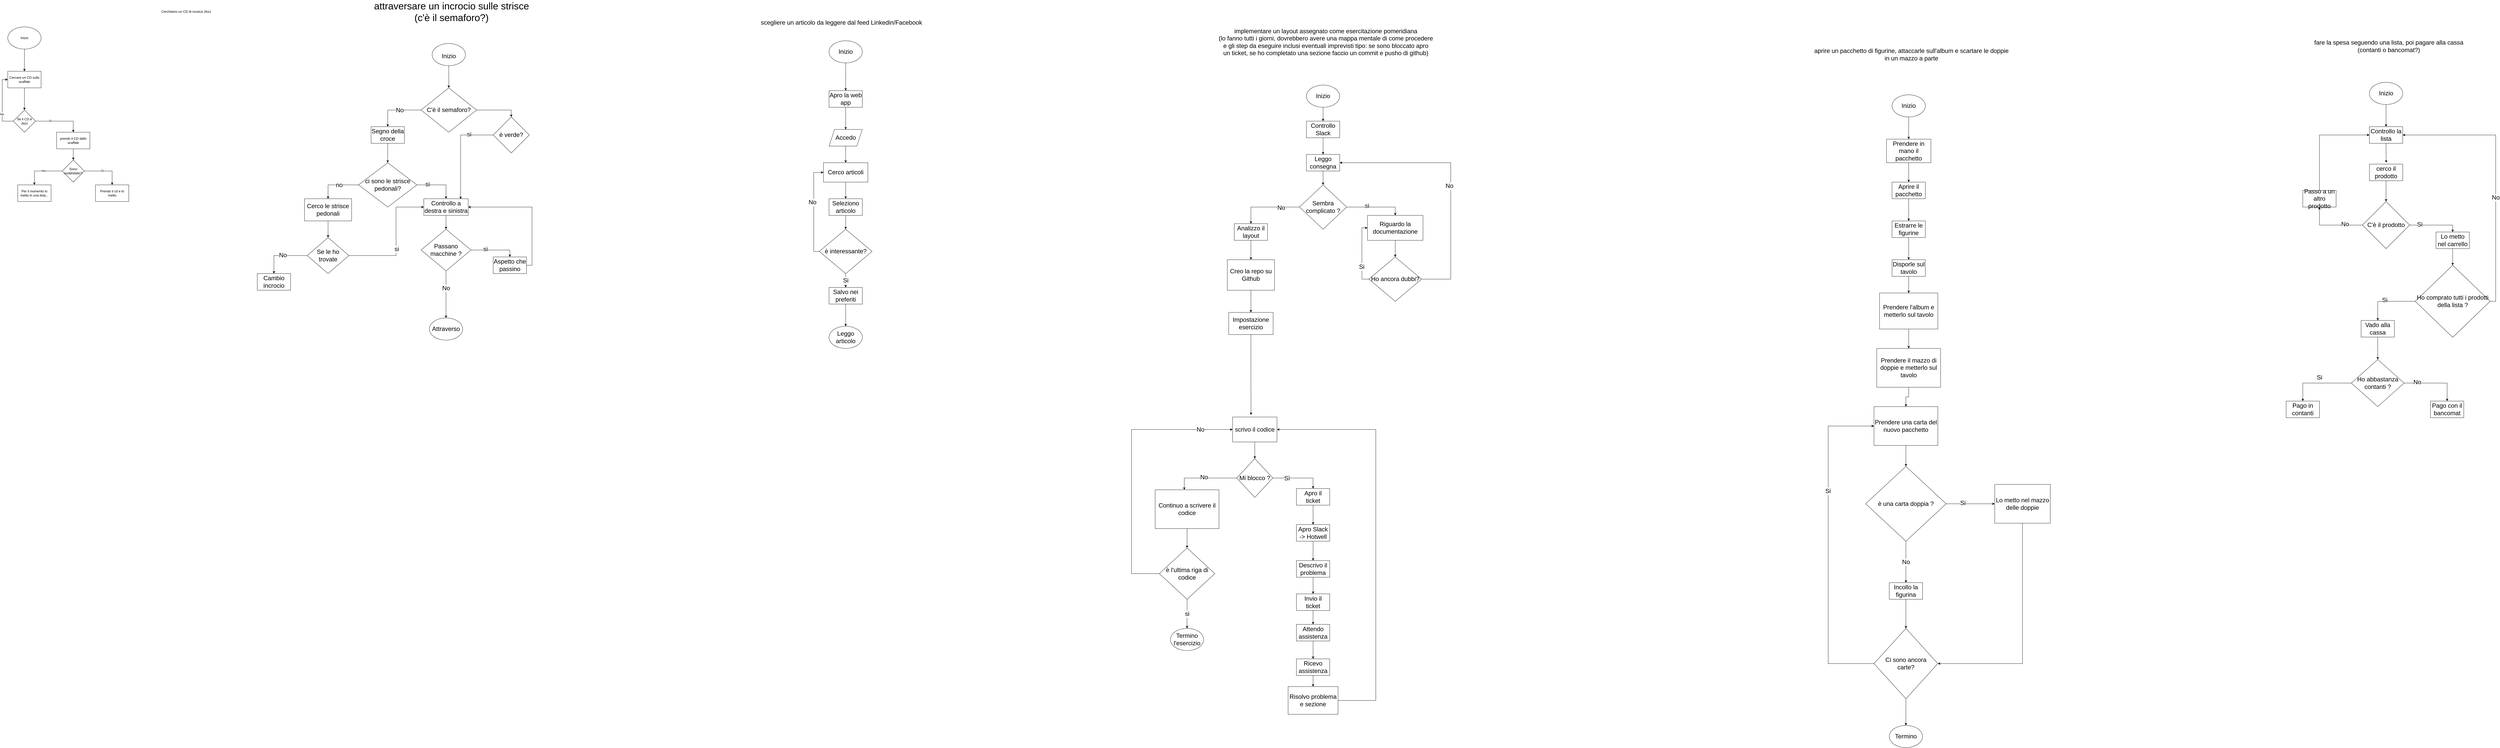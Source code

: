 <mxfile version="16.6.6" type="device"><diagram id="chIbYB2ieHuLcMVN-9q-" name="Page-1"><mxGraphModel dx="3441" dy="1466" grid="1" gridSize="10" guides="1" tooltips="1" connect="1" arrows="1" fold="1" page="1" pageScale="1" pageWidth="827" pageHeight="1169" math="0" shadow="0"><root><mxCell id="0"/><mxCell id="1" parent="0"/><mxCell id="XxOgJrLxWi6vPrYzrWQb-4" style="edgeStyle=orthogonalEdgeStyle;rounded=0;orthogonalLoop=1;jettySize=auto;html=1;exitX=0.5;exitY=1;exitDx=0;exitDy=0;entryX=0.5;entryY=0;entryDx=0;entryDy=0;" edge="1" parent="1" source="XxOgJrLxWi6vPrYzrWQb-1" target="XxOgJrLxWi6vPrYzrWQb-3"><mxGeometry relative="1" as="geometry"/></mxCell><mxCell id="XxOgJrLxWi6vPrYzrWQb-1" value="Inizio" style="ellipse;whiteSpace=wrap;html=1;" vertex="1" parent="1"><mxGeometry x="-229" y="110" width="120" height="80" as="geometry"/></mxCell><mxCell id="XxOgJrLxWi6vPrYzrWQb-2" value="Cerchiamo un CD di musica JAzz" style="text;html=1;strokeColor=none;fillColor=none;align=center;verticalAlign=middle;whiteSpace=wrap;rounded=0;" vertex="1" parent="1"><mxGeometry x="279" y="40" width="270" height="30" as="geometry"/></mxCell><mxCell id="XxOgJrLxWi6vPrYzrWQb-6" style="edgeStyle=orthogonalEdgeStyle;rounded=0;orthogonalLoop=1;jettySize=auto;html=1;exitX=0.5;exitY=1;exitDx=0;exitDy=0;entryX=0.5;entryY=0;entryDx=0;entryDy=0;" edge="1" parent="1" source="XxOgJrLxWi6vPrYzrWQb-3" target="XxOgJrLxWi6vPrYzrWQb-5"><mxGeometry relative="1" as="geometry"/></mxCell><mxCell id="XxOgJrLxWi6vPrYzrWQb-3" value="Cercare un CD sullo scaffale" style="rounded=0;whiteSpace=wrap;html=1;" vertex="1" parent="1"><mxGeometry x="-229" y="270" width="120" height="60" as="geometry"/></mxCell><mxCell id="XxOgJrLxWi6vPrYzrWQb-8" style="edgeStyle=orthogonalEdgeStyle;rounded=0;orthogonalLoop=1;jettySize=auto;html=1;exitX=1;exitY=0.5;exitDx=0;exitDy=0;entryX=0.5;entryY=0;entryDx=0;entryDy=0;" edge="1" parent="1" source="XxOgJrLxWi6vPrYzrWQb-5" target="XxOgJrLxWi6vPrYzrWQb-7"><mxGeometry relative="1" as="geometry"/></mxCell><mxCell id="XxOgJrLxWi6vPrYzrWQb-9" value="Sì" style="edgeLabel;html=1;align=center;verticalAlign=middle;resizable=0;points=[];" vertex="1" connectable="0" parent="XxOgJrLxWi6vPrYzrWQb-8"><mxGeometry x="-0.405" y="1" relative="1" as="geometry"><mxPoint as="offset"/></mxGeometry></mxCell><mxCell id="XxOgJrLxWi6vPrYzrWQb-19" style="edgeStyle=orthogonalEdgeStyle;rounded=0;orthogonalLoop=1;jettySize=auto;html=1;exitX=0;exitY=0.5;exitDx=0;exitDy=0;entryX=0;entryY=0.5;entryDx=0;entryDy=0;" edge="1" parent="1" source="XxOgJrLxWi6vPrYzrWQb-5" target="XxOgJrLxWi6vPrYzrWQb-3"><mxGeometry relative="1" as="geometry"><mxPoint x="-343" y="480" as="targetPoint"/></mxGeometry></mxCell><mxCell id="XxOgJrLxWi6vPrYzrWQb-20" value="No" style="edgeLabel;html=1;align=center;verticalAlign=middle;resizable=0;points=[];" vertex="1" connectable="0" parent="XxOgJrLxWi6vPrYzrWQb-19"><mxGeometry x="-0.383" y="1" relative="1" as="geometry"><mxPoint as="offset"/></mxGeometry></mxCell><mxCell id="XxOgJrLxWi6vPrYzrWQb-5" value="Se il CD è Jazz" style="rhombus;whiteSpace=wrap;html=1;" vertex="1" parent="1"><mxGeometry x="-209" y="410" width="80" height="80" as="geometry"/></mxCell><mxCell id="XxOgJrLxWi6vPrYzrWQb-27" style="edgeStyle=orthogonalEdgeStyle;rounded=0;orthogonalLoop=1;jettySize=auto;html=1;exitX=0.5;exitY=1;exitDx=0;exitDy=0;entryX=0.5;entryY=0;entryDx=0;entryDy=0;" edge="1" parent="1" source="XxOgJrLxWi6vPrYzrWQb-7" target="XxOgJrLxWi6vPrYzrWQb-26"><mxGeometry relative="1" as="geometry"/></mxCell><mxCell id="XxOgJrLxWi6vPrYzrWQb-7" value="prendo il CD dallo scaffale" style="rounded=0;whiteSpace=wrap;html=1;" vertex="1" parent="1"><mxGeometry x="-53" y="490" width="120" height="60" as="geometry"/></mxCell><mxCell id="XxOgJrLxWi6vPrYzrWQb-29" style="edgeStyle=orthogonalEdgeStyle;rounded=0;orthogonalLoop=1;jettySize=auto;html=1;exitX=1;exitY=0.5;exitDx=0;exitDy=0;" edge="1" parent="1" source="XxOgJrLxWi6vPrYzrWQb-26" target="XxOgJrLxWi6vPrYzrWQb-28"><mxGeometry relative="1" as="geometry"/></mxCell><mxCell id="XxOgJrLxWi6vPrYzrWQb-30" value="Sì" style="edgeLabel;html=1;align=center;verticalAlign=middle;resizable=0;points=[];" vertex="1" connectable="0" parent="XxOgJrLxWi6vPrYzrWQb-29"><mxGeometry x="-0.142" y="1" relative="1" as="geometry"><mxPoint as="offset"/></mxGeometry></mxCell><mxCell id="XxOgJrLxWi6vPrYzrWQb-32" style="edgeStyle=orthogonalEdgeStyle;rounded=0;orthogonalLoop=1;jettySize=auto;html=1;exitX=0;exitY=0.5;exitDx=0;exitDy=0;" edge="1" parent="1" source="XxOgJrLxWi6vPrYzrWQb-26" target="XxOgJrLxWi6vPrYzrWQb-31"><mxGeometry relative="1" as="geometry"/></mxCell><mxCell id="XxOgJrLxWi6vPrYzrWQb-33" value="No" style="edgeLabel;html=1;align=center;verticalAlign=middle;resizable=0;points=[];" vertex="1" connectable="0" parent="XxOgJrLxWi6vPrYzrWQb-32"><mxGeometry x="-0.098" y="-1" relative="1" as="geometry"><mxPoint as="offset"/></mxGeometry></mxCell><mxCell id="XxOgJrLxWi6vPrYzrWQb-26" value="Sono soddisfatto?" style="rhombus;whiteSpace=wrap;html=1;" vertex="1" parent="1"><mxGeometry x="-33" y="590" width="80" height="80" as="geometry"/></mxCell><mxCell id="XxOgJrLxWi6vPrYzrWQb-28" value="Prendo il cd e lo metto" style="rounded=0;whiteSpace=wrap;html=1;" vertex="1" parent="1"><mxGeometry x="87" y="680" width="120" height="60" as="geometry"/></mxCell><mxCell id="XxOgJrLxWi6vPrYzrWQb-31" value="Per il momento lo metto in una lista..." style="rounded=0;whiteSpace=wrap;html=1;" vertex="1" parent="1"><mxGeometry x="-193" y="680" width="120" height="60" as="geometry"/></mxCell><mxCell id="XxOgJrLxWi6vPrYzrWQb-34" value="&lt;font style=&quot;font-size: 35px&quot;&gt;attraversare un incrocio sulle strisce&lt;br&gt;(c'è il semaforo?)&lt;br&gt;&lt;/font&gt;" style="text;html=1;strokeColor=none;fillColor=none;align=center;verticalAlign=middle;whiteSpace=wrap;rounded=0;strokeWidth=4;" vertex="1" parent="1"><mxGeometry x="1050" y="40" width="640" height="30" as="geometry"/></mxCell><mxCell id="XxOgJrLxWi6vPrYzrWQb-35" style="edgeStyle=orthogonalEdgeStyle;rounded=0;orthogonalLoop=1;jettySize=auto;html=1;exitX=0.5;exitY=1;exitDx=0;exitDy=0;fontSize=35;" edge="1" parent="1" source="XxOgJrLxWi6vPrYzrWQb-34" target="XxOgJrLxWi6vPrYzrWQb-34"><mxGeometry relative="1" as="geometry"/></mxCell><mxCell id="XxOgJrLxWi6vPrYzrWQb-38" style="edgeStyle=orthogonalEdgeStyle;rounded=0;orthogonalLoop=1;jettySize=auto;html=1;exitX=0.5;exitY=1;exitDx=0;exitDy=0;fontSize=22;" edge="1" parent="1" source="XxOgJrLxWi6vPrYzrWQb-36" target="XxOgJrLxWi6vPrYzrWQb-37"><mxGeometry relative="1" as="geometry"/></mxCell><mxCell id="XxOgJrLxWi6vPrYzrWQb-36" value="&lt;font style=&quot;font-size: 22px&quot;&gt;Inizio&lt;/font&gt;" style="ellipse;whiteSpace=wrap;html=1;fontSize=35;strokeWidth=1;" vertex="1" parent="1"><mxGeometry x="1300" y="170" width="120" height="80" as="geometry"/></mxCell><mxCell id="XxOgJrLxWi6vPrYzrWQb-40" style="edgeStyle=orthogonalEdgeStyle;rounded=0;orthogonalLoop=1;jettySize=auto;html=1;exitX=0;exitY=0.5;exitDx=0;exitDy=0;entryX=0.5;entryY=0;entryDx=0;entryDy=0;fontSize=22;" edge="1" parent="1" source="XxOgJrLxWi6vPrYzrWQb-37" target="XxOgJrLxWi6vPrYzrWQb-39"><mxGeometry relative="1" as="geometry"/></mxCell><mxCell id="XxOgJrLxWi6vPrYzrWQb-52" value="No" style="edgeLabel;html=1;align=center;verticalAlign=middle;resizable=0;points=[];fontSize=22;" vertex="1" connectable="0" parent="XxOgJrLxWi6vPrYzrWQb-40"><mxGeometry x="-0.143" y="1" relative="1" as="geometry"><mxPoint as="offset"/></mxGeometry></mxCell><mxCell id="XxOgJrLxWi6vPrYzrWQb-82" style="edgeStyle=orthogonalEdgeStyle;rounded=0;orthogonalLoop=1;jettySize=auto;html=1;exitX=1;exitY=0.5;exitDx=0;exitDy=0;entryX=0.5;entryY=0;entryDx=0;entryDy=0;fontSize=22;" edge="1" parent="1" source="XxOgJrLxWi6vPrYzrWQb-37" target="XxOgJrLxWi6vPrYzrWQb-81"><mxGeometry relative="1" as="geometry"/></mxCell><mxCell id="XxOgJrLxWi6vPrYzrWQb-37" value="C'è il semaforo?" style="rhombus;whiteSpace=wrap;html=1;fontSize=22;strokeWidth=1;" vertex="1" parent="1"><mxGeometry x="1260" y="330" width="200" height="160" as="geometry"/></mxCell><mxCell id="XxOgJrLxWi6vPrYzrWQb-46" style="edgeStyle=orthogonalEdgeStyle;rounded=0;orthogonalLoop=1;jettySize=auto;html=1;exitX=0.5;exitY=1;exitDx=0;exitDy=0;entryX=0.5;entryY=0;entryDx=0;entryDy=0;fontSize=22;" edge="1" parent="1" source="XxOgJrLxWi6vPrYzrWQb-39" target="XxOgJrLxWi6vPrYzrWQb-44"><mxGeometry relative="1" as="geometry"/></mxCell><mxCell id="XxOgJrLxWi6vPrYzrWQb-39" value="Segno della croce" style="rounded=0;whiteSpace=wrap;html=1;fontSize=22;strokeWidth=1;" vertex="1" parent="1"><mxGeometry x="1080" y="470" width="120" height="60" as="geometry"/></mxCell><mxCell id="XxOgJrLxWi6vPrYzrWQb-61" style="edgeStyle=orthogonalEdgeStyle;rounded=0;orthogonalLoop=1;jettySize=auto;html=1;exitX=0.5;exitY=1;exitDx=0;exitDy=0;entryX=0.5;entryY=0;entryDx=0;entryDy=0;fontSize=22;" edge="1" parent="1" source="XxOgJrLxWi6vPrYzrWQb-41" target="XxOgJrLxWi6vPrYzrWQb-60"><mxGeometry relative="1" as="geometry"/></mxCell><mxCell id="XxOgJrLxWi6vPrYzrWQb-41" value="Controllo a destra e sinistra" style="rounded=0;whiteSpace=wrap;html=1;fontSize=22;strokeWidth=1;" vertex="1" parent="1"><mxGeometry x="1270" y="730" width="160" height="60" as="geometry"/></mxCell><mxCell id="XxOgJrLxWi6vPrYzrWQb-47" style="edgeStyle=orthogonalEdgeStyle;rounded=0;orthogonalLoop=1;jettySize=auto;html=1;exitX=1;exitY=0.5;exitDx=0;exitDy=0;entryX=0.5;entryY=0;entryDx=0;entryDy=0;fontSize=22;" edge="1" parent="1" source="XxOgJrLxWi6vPrYzrWQb-44" target="XxOgJrLxWi6vPrYzrWQb-41"><mxGeometry relative="1" as="geometry"/></mxCell><mxCell id="XxOgJrLxWi6vPrYzrWQb-48" value="si" style="edgeLabel;html=1;align=center;verticalAlign=middle;resizable=0;points=[];fontSize=22;" vertex="1" connectable="0" parent="XxOgJrLxWi6vPrYzrWQb-47"><mxGeometry x="-0.511" y="2" relative="1" as="geometry"><mxPoint as="offset"/></mxGeometry></mxCell><mxCell id="XxOgJrLxWi6vPrYzrWQb-50" style="edgeStyle=orthogonalEdgeStyle;rounded=0;orthogonalLoop=1;jettySize=auto;html=1;exitX=0;exitY=0.5;exitDx=0;exitDy=0;entryX=0.5;entryY=0;entryDx=0;entryDy=0;fontSize=22;" edge="1" parent="1" source="XxOgJrLxWi6vPrYzrWQb-44" target="XxOgJrLxWi6vPrYzrWQb-49"><mxGeometry relative="1" as="geometry"/></mxCell><mxCell id="XxOgJrLxWi6vPrYzrWQb-51" value="no" style="edgeLabel;html=1;align=center;verticalAlign=middle;resizable=0;points=[];fontSize=22;" vertex="1" connectable="0" parent="XxOgJrLxWi6vPrYzrWQb-50"><mxGeometry x="-0.124" y="1" relative="1" as="geometry"><mxPoint as="offset"/></mxGeometry></mxCell><mxCell id="XxOgJrLxWi6vPrYzrWQb-44" value="ci sono le strisce pedonali?" style="rhombus;whiteSpace=wrap;html=1;fontSize=22;strokeWidth=1;" vertex="1" parent="1"><mxGeometry x="1035" y="600" width="210" height="160" as="geometry"/></mxCell><mxCell id="XxOgJrLxWi6vPrYzrWQb-54" style="edgeStyle=orthogonalEdgeStyle;rounded=0;orthogonalLoop=1;jettySize=auto;html=1;exitX=0.5;exitY=1;exitDx=0;exitDy=0;fontSize=22;" edge="1" parent="1" source="XxOgJrLxWi6vPrYzrWQb-49" target="XxOgJrLxWi6vPrYzrWQb-53"><mxGeometry relative="1" as="geometry"/></mxCell><mxCell id="XxOgJrLxWi6vPrYzrWQb-49" value="Cerco le strisce pedonali" style="rounded=0;whiteSpace=wrap;html=1;fontSize=22;strokeWidth=1;" vertex="1" parent="1"><mxGeometry x="840" y="730" width="170" height="80" as="geometry"/></mxCell><mxCell id="XxOgJrLxWi6vPrYzrWQb-74" style="edgeStyle=orthogonalEdgeStyle;rounded=0;orthogonalLoop=1;jettySize=auto;html=1;exitX=1;exitY=0.5;exitDx=0;exitDy=0;entryX=0;entryY=0.5;entryDx=0;entryDy=0;fontSize=22;" edge="1" parent="1" source="XxOgJrLxWi6vPrYzrWQb-53" target="XxOgJrLxWi6vPrYzrWQb-41"><mxGeometry relative="1" as="geometry"><Array as="points"><mxPoint x="1170" y="935"/><mxPoint x="1170" y="760"/></Array></mxGeometry></mxCell><mxCell id="XxOgJrLxWi6vPrYzrWQb-75" value="si" style="edgeLabel;html=1;align=center;verticalAlign=middle;resizable=0;points=[];fontSize=22;" vertex="1" connectable="0" parent="XxOgJrLxWi6vPrYzrWQb-74"><mxGeometry x="-0.13" y="-2" relative="1" as="geometry"><mxPoint as="offset"/></mxGeometry></mxCell><mxCell id="XxOgJrLxWi6vPrYzrWQb-77" style="edgeStyle=orthogonalEdgeStyle;rounded=0;orthogonalLoop=1;jettySize=auto;html=1;exitX=0;exitY=0.5;exitDx=0;exitDy=0;entryX=0.5;entryY=0;entryDx=0;entryDy=0;fontSize=22;" edge="1" parent="1" source="XxOgJrLxWi6vPrYzrWQb-53" target="XxOgJrLxWi6vPrYzrWQb-76"><mxGeometry relative="1" as="geometry"/></mxCell><mxCell id="XxOgJrLxWi6vPrYzrWQb-78" value="No" style="edgeLabel;html=1;align=center;verticalAlign=middle;resizable=0;points=[];fontSize=22;" vertex="1" connectable="0" parent="XxOgJrLxWi6vPrYzrWQb-77"><mxGeometry x="-0.048" y="-1" relative="1" as="geometry"><mxPoint as="offset"/></mxGeometry></mxCell><mxCell id="XxOgJrLxWi6vPrYzrWQb-53" value="Se le ho trovate" style="rhombus;whiteSpace=wrap;html=1;fontSize=22;strokeWidth=1;" vertex="1" parent="1"><mxGeometry x="850" y="870" width="150" height="130" as="geometry"/></mxCell><mxCell id="XxOgJrLxWi6vPrYzrWQb-57" value="Attraverso" style="ellipse;whiteSpace=wrap;html=1;fontSize=22;strokeWidth=1;" vertex="1" parent="1"><mxGeometry x="1290" y="1160" width="120" height="80" as="geometry"/></mxCell><mxCell id="XxOgJrLxWi6vPrYzrWQb-63" style="edgeStyle=orthogonalEdgeStyle;rounded=0;orthogonalLoop=1;jettySize=auto;html=1;exitX=0.5;exitY=1;exitDx=0;exitDy=0;entryX=0.5;entryY=0;entryDx=0;entryDy=0;fontSize=22;" edge="1" parent="1" source="XxOgJrLxWi6vPrYzrWQb-60" target="XxOgJrLxWi6vPrYzrWQb-57"><mxGeometry relative="1" as="geometry"/></mxCell><mxCell id="XxOgJrLxWi6vPrYzrWQb-64" value="No" style="edgeLabel;html=1;align=center;verticalAlign=middle;resizable=0;points=[];fontSize=22;" vertex="1" connectable="0" parent="XxOgJrLxWi6vPrYzrWQb-63"><mxGeometry x="-0.258" relative="1" as="geometry"><mxPoint as="offset"/></mxGeometry></mxCell><mxCell id="XxOgJrLxWi6vPrYzrWQb-70" style="edgeStyle=orthogonalEdgeStyle;rounded=0;orthogonalLoop=1;jettySize=auto;html=1;exitX=1;exitY=0.5;exitDx=0;exitDy=0;entryX=0.5;entryY=0;entryDx=0;entryDy=0;fontSize=22;" edge="1" parent="1" source="XxOgJrLxWi6vPrYzrWQb-60" target="XxOgJrLxWi6vPrYzrWQb-66"><mxGeometry relative="1" as="geometry"/></mxCell><mxCell id="XxOgJrLxWi6vPrYzrWQb-71" value="si" style="edgeLabel;html=1;align=center;verticalAlign=middle;resizable=0;points=[];fontSize=22;" vertex="1" connectable="0" parent="XxOgJrLxWi6vPrYzrWQb-70"><mxGeometry x="-0.371" y="3" relative="1" as="geometry"><mxPoint as="offset"/></mxGeometry></mxCell><mxCell id="XxOgJrLxWi6vPrYzrWQb-60" value="Passano macchine ?" style="rhombus;whiteSpace=wrap;html=1;fontSize=22;strokeWidth=1;" vertex="1" parent="1"><mxGeometry x="1260" y="840" width="180" height="150" as="geometry"/></mxCell><mxCell id="XxOgJrLxWi6vPrYzrWQb-72" style="edgeStyle=orthogonalEdgeStyle;rounded=0;orthogonalLoop=1;jettySize=auto;html=1;exitX=1;exitY=0.5;exitDx=0;exitDy=0;entryX=1;entryY=0.5;entryDx=0;entryDy=0;fontSize=22;" edge="1" parent="1" source="XxOgJrLxWi6vPrYzrWQb-66" target="XxOgJrLxWi6vPrYzrWQb-41"><mxGeometry relative="1" as="geometry"/></mxCell><mxCell id="XxOgJrLxWi6vPrYzrWQb-66" value="Aspetto che passino" style="rounded=0;whiteSpace=wrap;html=1;fontSize=22;strokeWidth=1;" vertex="1" parent="1"><mxGeometry x="1520" y="940" width="120" height="60" as="geometry"/></mxCell><mxCell id="XxOgJrLxWi6vPrYzrWQb-76" value="Cambio incrocio" style="rounded=0;whiteSpace=wrap;html=1;fontSize=22;strokeWidth=1;" vertex="1" parent="1"><mxGeometry x="670" y="1000" width="120" height="60" as="geometry"/></mxCell><mxCell id="XxOgJrLxWi6vPrYzrWQb-83" style="edgeStyle=orthogonalEdgeStyle;rounded=0;orthogonalLoop=1;jettySize=auto;html=1;exitX=0;exitY=0.5;exitDx=0;exitDy=0;entryX=0.829;entryY=0.017;entryDx=0;entryDy=0;entryPerimeter=0;fontSize=22;" edge="1" parent="1" source="XxOgJrLxWi6vPrYzrWQb-81" target="XxOgJrLxWi6vPrYzrWQb-41"><mxGeometry relative="1" as="geometry"/></mxCell><mxCell id="XxOgJrLxWi6vPrYzrWQb-84" value="si" style="edgeLabel;html=1;align=center;verticalAlign=middle;resizable=0;points=[];fontSize=22;" vertex="1" connectable="0" parent="XxOgJrLxWi6vPrYzrWQb-83"><mxGeometry x="-0.499" y="-2" relative="1" as="geometry"><mxPoint as="offset"/></mxGeometry></mxCell><mxCell id="XxOgJrLxWi6vPrYzrWQb-81" value="è verde?" style="rhombus;whiteSpace=wrap;html=1;fontSize=22;strokeWidth=1;" vertex="1" parent="1"><mxGeometry x="1520" y="435" width="130" height="130" as="geometry"/></mxCell><mxCell id="XxOgJrLxWi6vPrYzrWQb-85" value="scegliere un articolo da leggere dal feed Linkedin/Facebook" style="text;html=1;strokeColor=none;fillColor=none;align=center;verticalAlign=middle;whiteSpace=wrap;rounded=0;fontSize=22;" vertex="1" parent="1"><mxGeometry x="2440" y="80" width="670" height="30" as="geometry"/></mxCell><mxCell id="XxOgJrLxWi6vPrYzrWQb-88" style="edgeStyle=orthogonalEdgeStyle;rounded=0;orthogonalLoop=1;jettySize=auto;html=1;exitX=0.5;exitY=1;exitDx=0;exitDy=0;entryX=0.5;entryY=0;entryDx=0;entryDy=0;fontSize=22;" edge="1" parent="1" source="XxOgJrLxWi6vPrYzrWQb-86" target="XxOgJrLxWi6vPrYzrWQb-87"><mxGeometry relative="1" as="geometry"/></mxCell><mxCell id="XxOgJrLxWi6vPrYzrWQb-86" value="Inizio" style="ellipse;whiteSpace=wrap;html=1;fontSize=22;strokeWidth=1;" vertex="1" parent="1"><mxGeometry x="2730" y="160" width="120" height="80" as="geometry"/></mxCell><mxCell id="XxOgJrLxWi6vPrYzrWQb-90" style="edgeStyle=orthogonalEdgeStyle;rounded=0;orthogonalLoop=1;jettySize=auto;html=1;exitX=0.5;exitY=1;exitDx=0;exitDy=0;entryX=0.5;entryY=0;entryDx=0;entryDy=0;fontSize=22;" edge="1" parent="1" source="XxOgJrLxWi6vPrYzrWQb-87" target="XxOgJrLxWi6vPrYzrWQb-89"><mxGeometry relative="1" as="geometry"/></mxCell><mxCell id="XxOgJrLxWi6vPrYzrWQb-87" value="Apro la web app" style="rounded=0;whiteSpace=wrap;html=1;fontSize=22;strokeWidth=1;" vertex="1" parent="1"><mxGeometry x="2730" y="340" width="120" height="60" as="geometry"/></mxCell><mxCell id="XxOgJrLxWi6vPrYzrWQb-92" style="edgeStyle=orthogonalEdgeStyle;rounded=0;orthogonalLoop=1;jettySize=auto;html=1;exitX=0.5;exitY=1;exitDx=0;exitDy=0;fontSize=22;" edge="1" parent="1" source="XxOgJrLxWi6vPrYzrWQb-89" target="XxOgJrLxWi6vPrYzrWQb-91"><mxGeometry relative="1" as="geometry"/></mxCell><mxCell id="XxOgJrLxWi6vPrYzrWQb-89" value="Accedo" style="shape=parallelogram;perimeter=parallelogramPerimeter;whiteSpace=wrap;html=1;fixedSize=1;fontSize=22;strokeWidth=1;" vertex="1" parent="1"><mxGeometry x="2730" y="480" width="120" height="60" as="geometry"/></mxCell><mxCell id="XxOgJrLxWi6vPrYzrWQb-96" style="edgeStyle=orthogonalEdgeStyle;rounded=0;orthogonalLoop=1;jettySize=auto;html=1;exitX=0.5;exitY=1;exitDx=0;exitDy=0;entryX=0.5;entryY=0;entryDx=0;entryDy=0;fontSize=22;" edge="1" parent="1" source="XxOgJrLxWi6vPrYzrWQb-91" target="XxOgJrLxWi6vPrYzrWQb-95"><mxGeometry relative="1" as="geometry"/></mxCell><mxCell id="XxOgJrLxWi6vPrYzrWQb-91" value="Cerco articoli" style="rounded=0;whiteSpace=wrap;html=1;fontSize=22;strokeWidth=1;" vertex="1" parent="1"><mxGeometry x="2710" y="600" width="160" height="70" as="geometry"/></mxCell><mxCell id="XxOgJrLxWi6vPrYzrWQb-100" style="edgeStyle=orthogonalEdgeStyle;rounded=0;orthogonalLoop=1;jettySize=auto;html=1;exitX=0.5;exitY=1;exitDx=0;exitDy=0;entryX=0.5;entryY=0;entryDx=0;entryDy=0;fontSize=22;" edge="1" parent="1" source="XxOgJrLxWi6vPrYzrWQb-93" target="XxOgJrLxWi6vPrYzrWQb-99"><mxGeometry relative="1" as="geometry"/></mxCell><mxCell id="XxOgJrLxWi6vPrYzrWQb-103" value="Si" style="edgeStyle=orthogonalEdgeStyle;rounded=0;orthogonalLoop=1;jettySize=auto;html=1;fontSize=22;" edge="1" parent="1" source="XxOgJrLxWi6vPrYzrWQb-93" target="XxOgJrLxWi6vPrYzrWQb-99"><mxGeometry relative="1" as="geometry"/></mxCell><mxCell id="XxOgJrLxWi6vPrYzrWQb-104" style="edgeStyle=orthogonalEdgeStyle;rounded=0;orthogonalLoop=1;jettySize=auto;html=1;exitX=0;exitY=0.5;exitDx=0;exitDy=0;entryX=0;entryY=0.5;entryDx=0;entryDy=0;fontSize=22;" edge="1" parent="1" source="XxOgJrLxWi6vPrYzrWQb-93" target="XxOgJrLxWi6vPrYzrWQb-91"><mxGeometry relative="1" as="geometry"/></mxCell><mxCell id="XxOgJrLxWi6vPrYzrWQb-105" value="No" style="edgeLabel;html=1;align=center;verticalAlign=middle;resizable=0;points=[];fontSize=22;" vertex="1" connectable="0" parent="XxOgJrLxWi6vPrYzrWQb-104"><mxGeometry x="0.159" y="5" relative="1" as="geometry"><mxPoint as="offset"/></mxGeometry></mxCell><mxCell id="XxOgJrLxWi6vPrYzrWQb-93" value="è interessante?" style="rhombus;whiteSpace=wrap;html=1;fontSize=22;strokeWidth=1;" vertex="1" parent="1"><mxGeometry x="2695" y="840" width="190" height="160" as="geometry"/></mxCell><mxCell id="XxOgJrLxWi6vPrYzrWQb-97" style="edgeStyle=orthogonalEdgeStyle;rounded=0;orthogonalLoop=1;jettySize=auto;html=1;exitX=0.5;exitY=1;exitDx=0;exitDy=0;entryX=0.5;entryY=0;entryDx=0;entryDy=0;fontSize=22;" edge="1" parent="1" source="XxOgJrLxWi6vPrYzrWQb-95" target="XxOgJrLxWi6vPrYzrWQb-93"><mxGeometry relative="1" as="geometry"/></mxCell><mxCell id="XxOgJrLxWi6vPrYzrWQb-95" value="Seleziono articolo" style="rounded=0;whiteSpace=wrap;html=1;fontSize=22;strokeWidth=1;" vertex="1" parent="1"><mxGeometry x="2730" y="730" width="120" height="60" as="geometry"/></mxCell><mxCell id="XxOgJrLxWi6vPrYzrWQb-102" style="edgeStyle=orthogonalEdgeStyle;rounded=0;orthogonalLoop=1;jettySize=auto;html=1;exitX=0.5;exitY=1;exitDx=0;exitDy=0;entryX=0.5;entryY=0;entryDx=0;entryDy=0;fontSize=22;" edge="1" parent="1" source="XxOgJrLxWi6vPrYzrWQb-99" target="XxOgJrLxWi6vPrYzrWQb-101"><mxGeometry relative="1" as="geometry"/></mxCell><mxCell id="XxOgJrLxWi6vPrYzrWQb-99" value="Salvo nei preferiti" style="rounded=0;whiteSpace=wrap;html=1;fontSize=22;strokeWidth=1;" vertex="1" parent="1"><mxGeometry x="2730" y="1050" width="120" height="60" as="geometry"/></mxCell><mxCell id="XxOgJrLxWi6vPrYzrWQb-101" value="Leggo articolo" style="ellipse;whiteSpace=wrap;html=1;fontSize=22;strokeWidth=1;" vertex="1" parent="1"><mxGeometry x="2730" y="1190" width="120" height="80" as="geometry"/></mxCell><mxCell id="XxOgJrLxWi6vPrYzrWQb-106" value="implementare un layout assegnato come esercitazione pomeridiana &lt;br/&gt;  (lo fanno tutti i giorni, dovrebbero avere una mappa mentale di come procedere &lt;br/&gt;&#9;e gli step da eseguire inclusi eventuali imprevisti tipo: se sono bloccato apro &lt;br/&gt;&#9;un ticket, se ho completato una sezione faccio un commit e pusho di github)" style="text;html=1;strokeColor=none;fillColor=none;align=center;verticalAlign=middle;whiteSpace=wrap;rounded=0;fontSize=22;" vertex="1" parent="1"><mxGeometry x="3960" y="60" width="1120" height="210" as="geometry"/></mxCell><mxCell id="XxOgJrLxWi6vPrYzrWQb-109" style="edgeStyle=orthogonalEdgeStyle;rounded=0;orthogonalLoop=1;jettySize=auto;html=1;exitX=0.5;exitY=1;exitDx=0;exitDy=0;entryX=0.5;entryY=0;entryDx=0;entryDy=0;fontSize=22;" edge="1" parent="1" source="XxOgJrLxWi6vPrYzrWQb-107" target="XxOgJrLxWi6vPrYzrWQb-108"><mxGeometry relative="1" as="geometry"/></mxCell><mxCell id="XxOgJrLxWi6vPrYzrWQb-107" value="Inizio" style="ellipse;whiteSpace=wrap;html=1;fontSize=22;strokeWidth=1;" vertex="1" parent="1"><mxGeometry x="4450" y="320" width="120" height="80" as="geometry"/></mxCell><mxCell id="XxOgJrLxWi6vPrYzrWQb-111" style="edgeStyle=orthogonalEdgeStyle;rounded=0;orthogonalLoop=1;jettySize=auto;html=1;exitX=0.5;exitY=1;exitDx=0;exitDy=0;entryX=0.5;entryY=0;entryDx=0;entryDy=0;fontSize=22;" edge="1" parent="1" source="XxOgJrLxWi6vPrYzrWQb-108" target="XxOgJrLxWi6vPrYzrWQb-110"><mxGeometry relative="1" as="geometry"/></mxCell><mxCell id="XxOgJrLxWi6vPrYzrWQb-108" value="Controllo Slack" style="rounded=0;whiteSpace=wrap;html=1;fontSize=22;strokeWidth=1;" vertex="1" parent="1"><mxGeometry x="4450" y="450" width="120" height="60" as="geometry"/></mxCell><mxCell id="XxOgJrLxWi6vPrYzrWQb-113" style="edgeStyle=orthogonalEdgeStyle;rounded=0;orthogonalLoop=1;jettySize=auto;html=1;exitX=0.5;exitY=1;exitDx=0;exitDy=0;entryX=0.5;entryY=0;entryDx=0;entryDy=0;fontSize=22;" edge="1" parent="1" source="XxOgJrLxWi6vPrYzrWQb-110" target="XxOgJrLxWi6vPrYzrWQb-112"><mxGeometry relative="1" as="geometry"/></mxCell><mxCell id="XxOgJrLxWi6vPrYzrWQb-110" value="Leggo consegna" style="rounded=0;whiteSpace=wrap;html=1;fontSize=22;strokeWidth=1;" vertex="1" parent="1"><mxGeometry x="4450" y="570" width="120" height="60" as="geometry"/></mxCell><mxCell id="XxOgJrLxWi6vPrYzrWQb-115" style="edgeStyle=orthogonalEdgeStyle;rounded=0;orthogonalLoop=1;jettySize=auto;html=1;exitX=1;exitY=0.5;exitDx=0;exitDy=0;entryX=0.5;entryY=0;entryDx=0;entryDy=0;fontSize=22;" edge="1" parent="1" source="XxOgJrLxWi6vPrYzrWQb-112" target="XxOgJrLxWi6vPrYzrWQb-114"><mxGeometry relative="1" as="geometry"/></mxCell><mxCell id="XxOgJrLxWi6vPrYzrWQb-116" value="si" style="edgeLabel;html=1;align=center;verticalAlign=middle;resizable=0;points=[];fontSize=22;" vertex="1" connectable="0" parent="XxOgJrLxWi6vPrYzrWQb-115"><mxGeometry x="-0.292" y="4" relative="1" as="geometry"><mxPoint as="offset"/></mxGeometry></mxCell><mxCell id="XxOgJrLxWi6vPrYzrWQb-118" style="edgeStyle=orthogonalEdgeStyle;rounded=0;orthogonalLoop=1;jettySize=auto;html=1;exitX=0;exitY=0.5;exitDx=0;exitDy=0;entryX=0.5;entryY=0;entryDx=0;entryDy=0;fontSize=22;" edge="1" parent="1" source="XxOgJrLxWi6vPrYzrWQb-112" target="XxOgJrLxWi6vPrYzrWQb-117"><mxGeometry relative="1" as="geometry"/></mxCell><mxCell id="XxOgJrLxWi6vPrYzrWQb-119" value="No" style="edgeLabel;html=1;align=center;verticalAlign=middle;resizable=0;points=[];fontSize=22;" vertex="1" connectable="0" parent="XxOgJrLxWi6vPrYzrWQb-118"><mxGeometry x="-0.438" y="3" relative="1" as="geometry"><mxPoint as="offset"/></mxGeometry></mxCell><mxCell id="XxOgJrLxWi6vPrYzrWQb-112" value="Sembra complicato ?" style="rhombus;whiteSpace=wrap;html=1;fontSize=22;strokeWidth=1;" vertex="1" parent="1"><mxGeometry x="4425" y="680" width="170" height="160" as="geometry"/></mxCell><mxCell id="XxOgJrLxWi6vPrYzrWQb-121" style="edgeStyle=orthogonalEdgeStyle;rounded=0;orthogonalLoop=1;jettySize=auto;html=1;exitX=0.5;exitY=1;exitDx=0;exitDy=0;entryX=0.5;entryY=0;entryDx=0;entryDy=0;fontSize=22;" edge="1" parent="1" source="XxOgJrLxWi6vPrYzrWQb-114" target="XxOgJrLxWi6vPrYzrWQb-120"><mxGeometry relative="1" as="geometry"/></mxCell><mxCell id="XxOgJrLxWi6vPrYzrWQb-114" value="Riguardo la documentazione" style="rounded=0;whiteSpace=wrap;html=1;fontSize=22;strokeWidth=1;" vertex="1" parent="1"><mxGeometry x="4670" y="790" width="200" height="90" as="geometry"/></mxCell><mxCell id="XxOgJrLxWi6vPrYzrWQb-127" style="edgeStyle=orthogonalEdgeStyle;rounded=0;orthogonalLoop=1;jettySize=auto;html=1;exitX=0.5;exitY=1;exitDx=0;exitDy=0;fontSize=22;" edge="1" parent="1" source="XxOgJrLxWi6vPrYzrWQb-117" target="XxOgJrLxWi6vPrYzrWQb-126"><mxGeometry relative="1" as="geometry"/></mxCell><mxCell id="XxOgJrLxWi6vPrYzrWQb-117" value="Analizzo il layout" style="rounded=0;whiteSpace=wrap;html=1;fontSize=22;strokeWidth=1;" vertex="1" parent="1"><mxGeometry x="4190" y="820" width="120" height="60" as="geometry"/></mxCell><mxCell id="XxOgJrLxWi6vPrYzrWQb-122" style="edgeStyle=orthogonalEdgeStyle;rounded=0;orthogonalLoop=1;jettySize=auto;html=1;exitX=0;exitY=0.5;exitDx=0;exitDy=0;entryX=0;entryY=0.5;entryDx=0;entryDy=0;fontSize=22;" edge="1" parent="1" source="XxOgJrLxWi6vPrYzrWQb-120" target="XxOgJrLxWi6vPrYzrWQb-114"><mxGeometry relative="1" as="geometry"/></mxCell><mxCell id="XxOgJrLxWi6vPrYzrWQb-123" value="Si" style="edgeLabel;html=1;align=center;verticalAlign=middle;resizable=0;points=[];fontSize=22;" vertex="1" connectable="0" parent="XxOgJrLxWi6vPrYzrWQb-122"><mxGeometry x="-0.394" y="1" relative="1" as="geometry"><mxPoint as="offset"/></mxGeometry></mxCell><mxCell id="XxOgJrLxWi6vPrYzrWQb-124" style="edgeStyle=orthogonalEdgeStyle;rounded=0;orthogonalLoop=1;jettySize=auto;html=1;exitX=1;exitY=0.5;exitDx=0;exitDy=0;entryX=1;entryY=0.5;entryDx=0;entryDy=0;fontSize=22;" edge="1" parent="1" source="XxOgJrLxWi6vPrYzrWQb-120" target="XxOgJrLxWi6vPrYzrWQb-110"><mxGeometry relative="1" as="geometry"><Array as="points"><mxPoint x="4970" y="1020"/><mxPoint x="4970" y="600"/></Array></mxGeometry></mxCell><mxCell id="XxOgJrLxWi6vPrYzrWQb-125" value="No" style="edgeLabel;html=1;align=center;verticalAlign=middle;resizable=0;points=[];fontSize=22;" vertex="1" connectable="0" parent="XxOgJrLxWi6vPrYzrWQb-124"><mxGeometry x="-0.045" y="5" relative="1" as="geometry"><mxPoint as="offset"/></mxGeometry></mxCell><mxCell id="XxOgJrLxWi6vPrYzrWQb-120" value="Ho ancora dubbi?" style="rhombus;whiteSpace=wrap;html=1;fontSize=22;strokeWidth=1;" vertex="1" parent="1"><mxGeometry x="4675" y="940" width="190" height="160" as="geometry"/></mxCell><mxCell id="XxOgJrLxWi6vPrYzrWQb-129" style="edgeStyle=orthogonalEdgeStyle;rounded=0;orthogonalLoop=1;jettySize=auto;html=1;exitX=0.5;exitY=1;exitDx=0;exitDy=0;entryX=0.5;entryY=0;entryDx=0;entryDy=0;fontSize=22;" edge="1" parent="1" source="XxOgJrLxWi6vPrYzrWQb-126" target="XxOgJrLxWi6vPrYzrWQb-128"><mxGeometry relative="1" as="geometry"/></mxCell><mxCell id="XxOgJrLxWi6vPrYzrWQb-126" value="Creo la repo su Github" style="rounded=0;whiteSpace=wrap;html=1;fontSize=22;strokeWidth=1;" vertex="1" parent="1"><mxGeometry x="4165" y="950" width="170" height="110" as="geometry"/></mxCell><mxCell id="XxOgJrLxWi6vPrYzrWQb-167" style="edgeStyle=orthogonalEdgeStyle;rounded=0;orthogonalLoop=1;jettySize=auto;html=1;exitX=0.5;exitY=1;exitDx=0;exitDy=0;fontSize=22;" edge="1" parent="1" source="XxOgJrLxWi6vPrYzrWQb-128"><mxGeometry relative="1" as="geometry"><mxPoint x="4250.429" y="1510" as="targetPoint"/></mxGeometry></mxCell><mxCell id="XxOgJrLxWi6vPrYzrWQb-128" value="Impostazione esercizio" style="rounded=0;whiteSpace=wrap;html=1;fontSize=22;strokeWidth=1;" vertex="1" parent="1"><mxGeometry x="4170" y="1140" width="160" height="80" as="geometry"/></mxCell><mxCell id="XxOgJrLxWi6vPrYzrWQb-140" style="edgeStyle=orthogonalEdgeStyle;rounded=0;orthogonalLoop=1;jettySize=auto;html=1;exitX=1;exitY=0.5;exitDx=0;exitDy=0;entryX=0.5;entryY=0;entryDx=0;entryDy=0;fontSize=22;" edge="1" parent="1" source="XxOgJrLxWi6vPrYzrWQb-131" target="XxOgJrLxWi6vPrYzrWQb-139"><mxGeometry relative="1" as="geometry"/></mxCell><mxCell id="XxOgJrLxWi6vPrYzrWQb-142" value="Sì" style="edgeLabel;html=1;align=center;verticalAlign=middle;resizable=0;points=[];fontSize=22;" vertex="1" connectable="0" parent="XxOgJrLxWi6vPrYzrWQb-140"><mxGeometry x="-0.447" y="-1" relative="1" as="geometry"><mxPoint as="offset"/></mxGeometry></mxCell><mxCell id="XxOgJrLxWi6vPrYzrWQb-169" style="edgeStyle=orthogonalEdgeStyle;rounded=0;orthogonalLoop=1;jettySize=auto;html=1;exitX=0;exitY=0.5;exitDx=0;exitDy=0;fontSize=22;" edge="1" parent="1" source="XxOgJrLxWi6vPrYzrWQb-131" target="XxOgJrLxWi6vPrYzrWQb-168"><mxGeometry relative="1" as="geometry"><Array as="points"><mxPoint x="4010" y="1738"/></Array></mxGeometry></mxCell><mxCell id="XxOgJrLxWi6vPrYzrWQb-170" value="No" style="edgeLabel;html=1;align=center;verticalAlign=middle;resizable=0;points=[];fontSize=22;" vertex="1" connectable="0" parent="XxOgJrLxWi6vPrYzrWQb-169"><mxGeometry x="0.021" y="-3" relative="1" as="geometry"><mxPoint as="offset"/></mxGeometry></mxCell><mxCell id="XxOgJrLxWi6vPrYzrWQb-131" value="Mi blocco ?" style="rhombus;whiteSpace=wrap;html=1;fontSize=22;strokeWidth=1;" vertex="1" parent="1"><mxGeometry x="4199" y="1667.5" width="130" height="140" as="geometry"/></mxCell><mxCell id="XxOgJrLxWi6vPrYzrWQb-144" style="edgeStyle=orthogonalEdgeStyle;rounded=0;orthogonalLoop=1;jettySize=auto;html=1;exitX=0.5;exitY=1;exitDx=0;exitDy=0;entryX=0.5;entryY=0;entryDx=0;entryDy=0;fontSize=22;" edge="1" parent="1" source="XxOgJrLxWi6vPrYzrWQb-139" target="XxOgJrLxWi6vPrYzrWQb-143"><mxGeometry relative="1" as="geometry"/></mxCell><mxCell id="XxOgJrLxWi6vPrYzrWQb-139" value="Apro il ticket" style="rounded=0;whiteSpace=wrap;html=1;fontSize=22;strokeWidth=1;" vertex="1" parent="1"><mxGeometry x="4414" y="1775.5" width="120" height="60" as="geometry"/></mxCell><mxCell id="XxOgJrLxWi6vPrYzrWQb-146" style="edgeStyle=orthogonalEdgeStyle;rounded=0;orthogonalLoop=1;jettySize=auto;html=1;exitX=0.5;exitY=1;exitDx=0;exitDy=0;entryX=0.5;entryY=0;entryDx=0;entryDy=0;fontSize=22;" edge="1" parent="1" source="XxOgJrLxWi6vPrYzrWQb-143" target="XxOgJrLxWi6vPrYzrWQb-145"><mxGeometry relative="1" as="geometry"/></mxCell><mxCell id="XxOgJrLxWi6vPrYzrWQb-143" value="Apro Slack -&amp;gt; Hotwell" style="rounded=0;whiteSpace=wrap;html=1;fontSize=22;strokeWidth=1;" vertex="1" parent="1"><mxGeometry x="4414" y="1905.5" width="120" height="60" as="geometry"/></mxCell><mxCell id="XxOgJrLxWi6vPrYzrWQb-148" style="edgeStyle=orthogonalEdgeStyle;rounded=0;orthogonalLoop=1;jettySize=auto;html=1;exitX=0.5;exitY=1;exitDx=0;exitDy=0;entryX=0.5;entryY=0;entryDx=0;entryDy=0;fontSize=22;" edge="1" parent="1" source="XxOgJrLxWi6vPrYzrWQb-145" target="XxOgJrLxWi6vPrYzrWQb-147"><mxGeometry relative="1" as="geometry"/></mxCell><mxCell id="XxOgJrLxWi6vPrYzrWQb-145" value="Descrivo il problema" style="rounded=0;whiteSpace=wrap;html=1;fontSize=22;strokeWidth=1;" vertex="1" parent="1"><mxGeometry x="4414" y="2035.5" width="120" height="60" as="geometry"/></mxCell><mxCell id="XxOgJrLxWi6vPrYzrWQb-150" style="edgeStyle=orthogonalEdgeStyle;rounded=0;orthogonalLoop=1;jettySize=auto;html=1;exitX=0.5;exitY=1;exitDx=0;exitDy=0;entryX=0.5;entryY=0;entryDx=0;entryDy=0;fontSize=22;" edge="1" parent="1" source="XxOgJrLxWi6vPrYzrWQb-147" target="XxOgJrLxWi6vPrYzrWQb-149"><mxGeometry relative="1" as="geometry"/></mxCell><mxCell id="XxOgJrLxWi6vPrYzrWQb-147" value="Invio il ticket" style="rounded=0;whiteSpace=wrap;html=1;fontSize=22;strokeWidth=1;" vertex="1" parent="1"><mxGeometry x="4414" y="2155.5" width="120" height="60" as="geometry"/></mxCell><mxCell id="XxOgJrLxWi6vPrYzrWQb-177" style="edgeStyle=orthogonalEdgeStyle;rounded=0;orthogonalLoop=1;jettySize=auto;html=1;exitX=0.5;exitY=1;exitDx=0;exitDy=0;entryX=0.5;entryY=0;entryDx=0;entryDy=0;fontSize=22;" edge="1" parent="1" source="XxOgJrLxWi6vPrYzrWQb-149" target="XxOgJrLxWi6vPrYzrWQb-176"><mxGeometry relative="1" as="geometry"/></mxCell><mxCell id="XxOgJrLxWi6vPrYzrWQb-149" value="Attendo assistenza" style="rounded=0;whiteSpace=wrap;html=1;fontSize=22;strokeWidth=1;" vertex="1" parent="1"><mxGeometry x="4414" y="2265.5" width="120" height="60" as="geometry"/></mxCell><mxCell id="XxOgJrLxWi6vPrYzrWQb-157" style="edgeStyle=orthogonalEdgeStyle;rounded=0;orthogonalLoop=1;jettySize=auto;html=1;exitX=0.5;exitY=1;exitDx=0;exitDy=0;entryX=0.5;entryY=0;entryDx=0;entryDy=0;fontSize=22;" edge="1" parent="1" source="XxOgJrLxWi6vPrYzrWQb-152" target="XxOgJrLxWi6vPrYzrWQb-131"><mxGeometry relative="1" as="geometry"/></mxCell><mxCell id="XxOgJrLxWi6vPrYzrWQb-152" value="scrivo il codice" style="rounded=0;whiteSpace=wrap;html=1;fontSize=22;strokeWidth=1;" vertex="1" parent="1"><mxGeometry x="4184" y="1517.5" width="160" height="90" as="geometry"/></mxCell><mxCell id="XxOgJrLxWi6vPrYzrWQb-174" style="edgeStyle=orthogonalEdgeStyle;rounded=0;orthogonalLoop=1;jettySize=auto;html=1;exitX=0;exitY=0.5;exitDx=0;exitDy=0;entryX=0;entryY=0.5;entryDx=0;entryDy=0;fontSize=22;" edge="1" parent="1" source="XxOgJrLxWi6vPrYzrWQb-162" target="XxOgJrLxWi6vPrYzrWQb-152"><mxGeometry relative="1" as="geometry"><Array as="points"><mxPoint x="3820" y="2083"/><mxPoint x="3820" y="1563"/></Array></mxGeometry></mxCell><mxCell id="XxOgJrLxWi6vPrYzrWQb-175" value="No" style="edgeLabel;html=1;align=center;verticalAlign=middle;resizable=0;points=[];fontSize=22;" vertex="1" connectable="0" parent="XxOgJrLxWi6vPrYzrWQb-174"><mxGeometry x="0.763" relative="1" as="geometry"><mxPoint as="offset"/></mxGeometry></mxCell><mxCell id="XxOgJrLxWi6vPrYzrWQb-185" value="si" style="edgeStyle=orthogonalEdgeStyle;rounded=0;orthogonalLoop=1;jettySize=auto;html=1;exitX=0.5;exitY=1;exitDx=0;exitDy=0;entryX=0.5;entryY=0;entryDx=0;entryDy=0;fontSize=22;" edge="1" parent="1" source="XxOgJrLxWi6vPrYzrWQb-162" target="XxOgJrLxWi6vPrYzrWQb-181"><mxGeometry relative="1" as="geometry"><Array as="points"><mxPoint x="4020" y="2200"/><mxPoint x="4020" y="2200"/></Array></mxGeometry></mxCell><mxCell id="XxOgJrLxWi6vPrYzrWQb-162" value="è l'ultima riga di codice" style="rhombus;whiteSpace=wrap;html=1;fontSize=22;strokeWidth=1;" vertex="1" parent="1"><mxGeometry x="3920" y="1990" width="200" height="185" as="geometry"/></mxCell><mxCell id="XxOgJrLxWi6vPrYzrWQb-171" style="edgeStyle=orthogonalEdgeStyle;rounded=0;orthogonalLoop=1;jettySize=auto;html=1;exitX=0.5;exitY=1;exitDx=0;exitDy=0;entryX=0.5;entryY=0;entryDx=0;entryDy=0;fontSize=22;" edge="1" parent="1" source="XxOgJrLxWi6vPrYzrWQb-168" target="XxOgJrLxWi6vPrYzrWQb-162"><mxGeometry relative="1" as="geometry"/></mxCell><mxCell id="XxOgJrLxWi6vPrYzrWQb-168" value="Continuo a scrivere il codice" style="rounded=0;whiteSpace=wrap;html=1;fontSize=22;strokeWidth=1;" vertex="1" parent="1"><mxGeometry x="3905" y="1780" width="230" height="140" as="geometry"/></mxCell><mxCell id="XxOgJrLxWi6vPrYzrWQb-179" style="edgeStyle=orthogonalEdgeStyle;rounded=0;orthogonalLoop=1;jettySize=auto;html=1;exitX=0.5;exitY=1;exitDx=0;exitDy=0;entryX=0.5;entryY=0;entryDx=0;entryDy=0;fontSize=22;" edge="1" parent="1" source="XxOgJrLxWi6vPrYzrWQb-176" target="XxOgJrLxWi6vPrYzrWQb-178"><mxGeometry relative="1" as="geometry"/></mxCell><mxCell id="XxOgJrLxWi6vPrYzrWQb-176" value="Ricevo assistenza" style="rounded=0;whiteSpace=wrap;html=1;fontSize=22;strokeWidth=1;" vertex="1" parent="1"><mxGeometry x="4414" y="2390" width="120" height="60" as="geometry"/></mxCell><mxCell id="XxOgJrLxWi6vPrYzrWQb-182" style="edgeStyle=orthogonalEdgeStyle;rounded=0;orthogonalLoop=1;jettySize=auto;html=1;exitX=0;exitY=0.5;exitDx=0;exitDy=0;entryX=1;entryY=0.5;entryDx=0;entryDy=0;fontSize=22;" edge="1" parent="1" source="XxOgJrLxWi6vPrYzrWQb-178" target="XxOgJrLxWi6vPrYzrWQb-152"><mxGeometry relative="1" as="geometry"><Array as="points"><mxPoint x="4700" y="2540"/><mxPoint x="4700" y="1563"/></Array></mxGeometry></mxCell><mxCell id="XxOgJrLxWi6vPrYzrWQb-178" value="Risolvo problema e sezione" style="rounded=0;whiteSpace=wrap;html=1;fontSize=22;strokeWidth=1;" vertex="1" parent="1"><mxGeometry x="4384" y="2490" width="180" height="100" as="geometry"/></mxCell><mxCell id="XxOgJrLxWi6vPrYzrWQb-181" value="Termino l'esercizio" style="ellipse;whiteSpace=wrap;html=1;fontSize=22;strokeWidth=1;" vertex="1" parent="1"><mxGeometry x="3960" y="2280" width="120" height="80" as="geometry"/></mxCell><mxCell id="XxOgJrLxWi6vPrYzrWQb-186" value="aprire un pacchetto di figurine, attaccarle sull'album e scartare le doppie &lt;br/&gt;  in un mazzo a parte" style="text;html=1;strokeColor=none;fillColor=none;align=center;verticalAlign=middle;whiteSpace=wrap;rounded=0;fontSize=22;" vertex="1" parent="1"><mxGeometry x="6160" y="150" width="940" height="120" as="geometry"/></mxCell><mxCell id="XxOgJrLxWi6vPrYzrWQb-189" style="edgeStyle=orthogonalEdgeStyle;rounded=0;orthogonalLoop=1;jettySize=auto;html=1;exitX=0.5;exitY=1;exitDx=0;exitDy=0;entryX=0.5;entryY=0;entryDx=0;entryDy=0;fontSize=22;" edge="1" parent="1" source="XxOgJrLxWi6vPrYzrWQb-187" target="XxOgJrLxWi6vPrYzrWQb-188"><mxGeometry relative="1" as="geometry"/></mxCell><mxCell id="XxOgJrLxWi6vPrYzrWQb-187" value="Inizio" style="ellipse;whiteSpace=wrap;html=1;fontSize=22;strokeWidth=1;" vertex="1" parent="1"><mxGeometry x="6560" y="355" width="120" height="80" as="geometry"/></mxCell><mxCell id="XxOgJrLxWi6vPrYzrWQb-191" style="edgeStyle=orthogonalEdgeStyle;rounded=0;orthogonalLoop=1;jettySize=auto;html=1;exitX=0.5;exitY=1;exitDx=0;exitDy=0;entryX=0.5;entryY=0;entryDx=0;entryDy=0;fontSize=22;" edge="1" parent="1" source="XxOgJrLxWi6vPrYzrWQb-188" target="XxOgJrLxWi6vPrYzrWQb-190"><mxGeometry relative="1" as="geometry"/></mxCell><mxCell id="XxOgJrLxWi6vPrYzrWQb-188" value="Prendere in mano il pacchetto" style="rounded=0;whiteSpace=wrap;html=1;fontSize=22;strokeWidth=1;" vertex="1" parent="1"><mxGeometry x="6540" y="515" width="160" height="85" as="geometry"/></mxCell><mxCell id="XxOgJrLxWi6vPrYzrWQb-193" style="edgeStyle=orthogonalEdgeStyle;rounded=0;orthogonalLoop=1;jettySize=auto;html=1;exitX=0.5;exitY=1;exitDx=0;exitDy=0;entryX=0.5;entryY=0;entryDx=0;entryDy=0;fontSize=22;" edge="1" parent="1" source="XxOgJrLxWi6vPrYzrWQb-190" target="XxOgJrLxWi6vPrYzrWQb-192"><mxGeometry relative="1" as="geometry"/></mxCell><mxCell id="XxOgJrLxWi6vPrYzrWQb-190" value="Aprire il pacchetto" style="rounded=0;whiteSpace=wrap;html=1;fontSize=22;strokeWidth=1;" vertex="1" parent="1"><mxGeometry x="6560" y="670" width="120" height="60" as="geometry"/></mxCell><mxCell id="XxOgJrLxWi6vPrYzrWQb-195" style="edgeStyle=orthogonalEdgeStyle;rounded=0;orthogonalLoop=1;jettySize=auto;html=1;exitX=0.5;exitY=1;exitDx=0;exitDy=0;entryX=0.5;entryY=0;entryDx=0;entryDy=0;fontSize=22;" edge="1" parent="1" source="XxOgJrLxWi6vPrYzrWQb-192" target="XxOgJrLxWi6vPrYzrWQb-194"><mxGeometry relative="1" as="geometry"/></mxCell><mxCell id="XxOgJrLxWi6vPrYzrWQb-192" value="Estrarre le figurine" style="rounded=0;whiteSpace=wrap;html=1;fontSize=22;strokeWidth=1;" vertex="1" parent="1"><mxGeometry x="6560" y="810" width="120" height="60" as="geometry"/></mxCell><mxCell id="XxOgJrLxWi6vPrYzrWQb-197" style="edgeStyle=orthogonalEdgeStyle;rounded=0;orthogonalLoop=1;jettySize=auto;html=1;exitX=0.5;exitY=1;exitDx=0;exitDy=0;entryX=0.5;entryY=0;entryDx=0;entryDy=0;fontSize=22;" edge="1" parent="1" source="XxOgJrLxWi6vPrYzrWQb-194" target="XxOgJrLxWi6vPrYzrWQb-196"><mxGeometry relative="1" as="geometry"/></mxCell><mxCell id="XxOgJrLxWi6vPrYzrWQb-194" value="Disporle sul tavolo" style="rounded=0;whiteSpace=wrap;html=1;fontSize=22;strokeWidth=1;" vertex="1" parent="1"><mxGeometry x="6560" y="950" width="120" height="60" as="geometry"/></mxCell><mxCell id="XxOgJrLxWi6vPrYzrWQb-200" style="edgeStyle=orthogonalEdgeStyle;rounded=0;orthogonalLoop=1;jettySize=auto;html=1;exitX=0.5;exitY=1;exitDx=0;exitDy=0;entryX=0.5;entryY=0;entryDx=0;entryDy=0;fontSize=22;" edge="1" parent="1" source="XxOgJrLxWi6vPrYzrWQb-196" target="XxOgJrLxWi6vPrYzrWQb-199"><mxGeometry relative="1" as="geometry"/></mxCell><mxCell id="XxOgJrLxWi6vPrYzrWQb-196" value="Prendere l'album e metterlo sul tavolo" style="rounded=0;whiteSpace=wrap;html=1;fontSize=22;strokeWidth=1;" vertex="1" parent="1"><mxGeometry x="6515" y="1070" width="210" height="130" as="geometry"/></mxCell><mxCell id="XxOgJrLxWi6vPrYzrWQb-202" style="edgeStyle=orthogonalEdgeStyle;rounded=0;orthogonalLoop=1;jettySize=auto;html=1;exitX=0.5;exitY=1;exitDx=0;exitDy=0;entryX=0.5;entryY=0;entryDx=0;entryDy=0;fontSize=22;" edge="1" parent="1" source="XxOgJrLxWi6vPrYzrWQb-199" target="XxOgJrLxWi6vPrYzrWQb-201"><mxGeometry relative="1" as="geometry"/></mxCell><mxCell id="XxOgJrLxWi6vPrYzrWQb-199" value="Prendere il mazzo di doppie e metterlo sul tavolo" style="rounded=0;whiteSpace=wrap;html=1;fontSize=22;strokeWidth=1;" vertex="1" parent="1"><mxGeometry x="6505" y="1270" width="230" height="140" as="geometry"/></mxCell><mxCell id="XxOgJrLxWi6vPrYzrWQb-204" style="edgeStyle=orthogonalEdgeStyle;rounded=0;orthogonalLoop=1;jettySize=auto;html=1;exitX=0.5;exitY=1;exitDx=0;exitDy=0;entryX=0.5;entryY=0;entryDx=0;entryDy=0;fontSize=22;" edge="1" parent="1" source="XxOgJrLxWi6vPrYzrWQb-201" target="XxOgJrLxWi6vPrYzrWQb-203"><mxGeometry relative="1" as="geometry"/></mxCell><mxCell id="XxOgJrLxWi6vPrYzrWQb-201" value="Prendere una carta del nuovo pacchetto" style="rounded=0;whiteSpace=wrap;html=1;fontSize=22;strokeWidth=1;" vertex="1" parent="1"><mxGeometry x="6495" y="1480" width="230" height="140" as="geometry"/></mxCell><mxCell id="XxOgJrLxWi6vPrYzrWQb-207" value="No" style="edgeStyle=orthogonalEdgeStyle;rounded=0;orthogonalLoop=1;jettySize=auto;html=1;exitX=0.5;exitY=1;exitDx=0;exitDy=0;entryX=0.5;entryY=0;entryDx=0;entryDy=0;fontSize=22;" edge="1" parent="1" source="XxOgJrLxWi6vPrYzrWQb-203" target="XxOgJrLxWi6vPrYzrWQb-206"><mxGeometry relative="1" as="geometry"/></mxCell><mxCell id="XxOgJrLxWi6vPrYzrWQb-210" style="edgeStyle=orthogonalEdgeStyle;rounded=0;orthogonalLoop=1;jettySize=auto;html=1;exitX=1;exitY=0.5;exitDx=0;exitDy=0;fontSize=22;" edge="1" parent="1" source="XxOgJrLxWi6vPrYzrWQb-203" target="XxOgJrLxWi6vPrYzrWQb-209"><mxGeometry relative="1" as="geometry"/></mxCell><mxCell id="XxOgJrLxWi6vPrYzrWQb-211" value="Si" style="edgeLabel;html=1;align=center;verticalAlign=middle;resizable=0;points=[];fontSize=22;" vertex="1" connectable="0" parent="XxOgJrLxWi6vPrYzrWQb-210"><mxGeometry x="-0.316" y="3" relative="1" as="geometry"><mxPoint as="offset"/></mxGeometry></mxCell><mxCell id="XxOgJrLxWi6vPrYzrWQb-203" value="è una carta doppia ?" style="rhombus;whiteSpace=wrap;html=1;fontSize=22;strokeWidth=1;" vertex="1" parent="1"><mxGeometry x="6465" y="1695.5" width="290" height="270" as="geometry"/></mxCell><mxCell id="XxOgJrLxWi6vPrYzrWQb-213" style="edgeStyle=orthogonalEdgeStyle;rounded=0;orthogonalLoop=1;jettySize=auto;html=1;exitX=0.5;exitY=1;exitDx=0;exitDy=0;entryX=0.5;entryY=0;entryDx=0;entryDy=0;fontSize=22;" edge="1" parent="1" source="XxOgJrLxWi6vPrYzrWQb-206" target="XxOgJrLxWi6vPrYzrWQb-212"><mxGeometry relative="1" as="geometry"/></mxCell><mxCell id="XxOgJrLxWi6vPrYzrWQb-206" value="Incollo la figurina" style="rounded=0;whiteSpace=wrap;html=1;fontSize=22;strokeWidth=1;" vertex="1" parent="1"><mxGeometry x="6550" y="2115" width="120" height="60" as="geometry"/></mxCell><mxCell id="XxOgJrLxWi6vPrYzrWQb-214" style="edgeStyle=orthogonalEdgeStyle;rounded=0;orthogonalLoop=1;jettySize=auto;html=1;exitX=0.5;exitY=1;exitDx=0;exitDy=0;entryX=1;entryY=0.5;entryDx=0;entryDy=0;fontSize=22;" edge="1" parent="1" source="XxOgJrLxWi6vPrYzrWQb-209" target="XxOgJrLxWi6vPrYzrWQb-212"><mxGeometry relative="1" as="geometry"/></mxCell><mxCell id="XxOgJrLxWi6vPrYzrWQb-209" value="Lo metto nel mazzo delle doppie" style="rounded=0;whiteSpace=wrap;html=1;fontSize=22;strokeWidth=1;" vertex="1" parent="1"><mxGeometry x="6930" y="1760.5" width="200" height="140" as="geometry"/></mxCell><mxCell id="XxOgJrLxWi6vPrYzrWQb-215" style="edgeStyle=orthogonalEdgeStyle;rounded=0;orthogonalLoop=1;jettySize=auto;html=1;exitX=0;exitY=0.5;exitDx=0;exitDy=0;entryX=0;entryY=0.5;entryDx=0;entryDy=0;fontSize=22;" edge="1" parent="1" source="XxOgJrLxWi6vPrYzrWQb-212" target="XxOgJrLxWi6vPrYzrWQb-201"><mxGeometry relative="1" as="geometry"><Array as="points"><mxPoint x="6330" y="2407"/><mxPoint x="6330" y="1550"/></Array></mxGeometry></mxCell><mxCell id="XxOgJrLxWi6vPrYzrWQb-216" value="Si" style="edgeLabel;html=1;align=center;verticalAlign=middle;resizable=0;points=[];fontSize=22;" vertex="1" connectable="0" parent="XxOgJrLxWi6vPrYzrWQb-215"><mxGeometry x="0.327" y="1" relative="1" as="geometry"><mxPoint as="offset"/></mxGeometry></mxCell><mxCell id="XxOgJrLxWi6vPrYzrWQb-219" style="edgeStyle=orthogonalEdgeStyle;rounded=0;orthogonalLoop=1;jettySize=auto;html=1;exitX=0.5;exitY=1;exitDx=0;exitDy=0;entryX=0.5;entryY=0;entryDx=0;entryDy=0;fontSize=22;" edge="1" parent="1" source="XxOgJrLxWi6vPrYzrWQb-212" target="XxOgJrLxWi6vPrYzrWQb-218"><mxGeometry relative="1" as="geometry"/></mxCell><mxCell id="XxOgJrLxWi6vPrYzrWQb-212" value="Ci sono ancora&lt;br&gt;carte?" style="rhombus;whiteSpace=wrap;html=1;fontSize=22;strokeWidth=1;" vertex="1" parent="1"><mxGeometry x="6495" y="2280" width="230" height="254" as="geometry"/></mxCell><mxCell id="XxOgJrLxWi6vPrYzrWQb-218" value="Termino" style="ellipse;whiteSpace=wrap;html=1;fontSize=22;strokeWidth=1;" vertex="1" parent="1"><mxGeometry x="6550" y="2630" width="120" height="80" as="geometry"/></mxCell><mxCell id="XxOgJrLxWi6vPrYzrWQb-220" value=" fare la spesa seguendo una lista, poi pagare alla cassa (contanti o bancomat?)" style="text;html=1;strokeColor=none;fillColor=none;align=center;verticalAlign=middle;whiteSpace=wrap;rounded=0;fontSize=22;" vertex="1" parent="1"><mxGeometry x="8040" y="130" width="620" height="100" as="geometry"/></mxCell><mxCell id="XxOgJrLxWi6vPrYzrWQb-223" style="edgeStyle=orthogonalEdgeStyle;rounded=0;orthogonalLoop=1;jettySize=auto;html=1;exitX=0.5;exitY=1;exitDx=0;exitDy=0;entryX=0.5;entryY=0;entryDx=0;entryDy=0;fontSize=22;" edge="1" parent="1" source="XxOgJrLxWi6vPrYzrWQb-221" target="XxOgJrLxWi6vPrYzrWQb-222"><mxGeometry relative="1" as="geometry"/></mxCell><mxCell id="XxOgJrLxWi6vPrYzrWQb-221" value="Inizio" style="ellipse;whiteSpace=wrap;html=1;fontSize=22;strokeWidth=1;" vertex="1" parent="1"><mxGeometry x="8280" y="310" width="120" height="80" as="geometry"/></mxCell><mxCell id="XxOgJrLxWi6vPrYzrWQb-228" style="edgeStyle=orthogonalEdgeStyle;rounded=0;orthogonalLoop=1;jettySize=auto;html=1;exitX=0.5;exitY=1;exitDx=0;exitDy=0;fontSize=22;" edge="1" parent="1" source="XxOgJrLxWi6vPrYzrWQb-222"><mxGeometry relative="1" as="geometry"><mxPoint x="8340.429" y="600" as="targetPoint"/></mxGeometry></mxCell><mxCell id="XxOgJrLxWi6vPrYzrWQb-222" value="Controllo la lista" style="rounded=0;whiteSpace=wrap;html=1;fontSize=22;strokeWidth=1;" vertex="1" parent="1"><mxGeometry x="8280" y="470" width="120" height="60" as="geometry"/></mxCell><mxCell id="XxOgJrLxWi6vPrYzrWQb-244" style="edgeStyle=orthogonalEdgeStyle;rounded=0;orthogonalLoop=1;jettySize=auto;html=1;exitX=1;exitY=0.5;exitDx=0;exitDy=0;entryX=1;entryY=0.5;entryDx=0;entryDy=0;fontSize=22;" edge="1" parent="1" source="XxOgJrLxWi6vPrYzrWQb-224" target="XxOgJrLxWi6vPrYzrWQb-222"><mxGeometry relative="1" as="geometry"/></mxCell><mxCell id="XxOgJrLxWi6vPrYzrWQb-245" value="No" style="edgeLabel;html=1;align=center;verticalAlign=middle;resizable=0;points=[];fontSize=22;" vertex="1" connectable="0" parent="XxOgJrLxWi6vPrYzrWQb-244"><mxGeometry x="-0.175" relative="1" as="geometry"><mxPoint as="offset"/></mxGeometry></mxCell><mxCell id="XxOgJrLxWi6vPrYzrWQb-248" style="edgeStyle=orthogonalEdgeStyle;rounded=0;orthogonalLoop=1;jettySize=auto;html=1;exitX=0;exitY=0.5;exitDx=0;exitDy=0;entryX=0.5;entryY=0;entryDx=0;entryDy=0;fontSize=22;" edge="1" parent="1" source="XxOgJrLxWi6vPrYzrWQb-224" target="XxOgJrLxWi6vPrYzrWQb-247"><mxGeometry relative="1" as="geometry"/></mxCell><mxCell id="XxOgJrLxWi6vPrYzrWQb-249" value="Si" style="edgeLabel;html=1;align=center;verticalAlign=middle;resizable=0;points=[];fontSize=22;" vertex="1" connectable="0" parent="XxOgJrLxWi6vPrYzrWQb-248"><mxGeometry x="0.081" y="-4" relative="1" as="geometry"><mxPoint as="offset"/></mxGeometry></mxCell><mxCell id="XxOgJrLxWi6vPrYzrWQb-224" value="Ho comprato tutti i prodotti della lista ?" style="rhombus;whiteSpace=wrap;html=1;fontSize=22;strokeWidth=1;" vertex="1" parent="1"><mxGeometry x="8445" y="970" width="270" height="260" as="geometry"/></mxCell><mxCell id="XxOgJrLxWi6vPrYzrWQb-230" style="edgeStyle=orthogonalEdgeStyle;rounded=0;orthogonalLoop=1;jettySize=auto;html=1;exitX=0.5;exitY=1;exitDx=0;exitDy=0;fontSize=22;" edge="1" parent="1" source="XxOgJrLxWi6vPrYzrWQb-227"><mxGeometry relative="1" as="geometry"><mxPoint x="8340" y="740" as="targetPoint"/></mxGeometry></mxCell><mxCell id="XxOgJrLxWi6vPrYzrWQb-227" value="cerco il prodotto" style="rounded=0;whiteSpace=wrap;html=1;fontSize=22;strokeWidth=1;" vertex="1" parent="1"><mxGeometry x="8280" y="605" width="120" height="60" as="geometry"/></mxCell><mxCell id="XxOgJrLxWi6vPrYzrWQb-235" style="edgeStyle=orthogonalEdgeStyle;rounded=0;orthogonalLoop=1;jettySize=auto;html=1;exitX=0;exitY=0.5;exitDx=0;exitDy=0;entryX=0.5;entryY=1;entryDx=0;entryDy=0;fontSize=22;" edge="1" parent="1" source="XxOgJrLxWi6vPrYzrWQb-231" target="XxOgJrLxWi6vPrYzrWQb-234"><mxGeometry relative="1" as="geometry"/></mxCell><mxCell id="XxOgJrLxWi6vPrYzrWQb-241" value="No" style="edgeLabel;html=1;align=center;verticalAlign=middle;resizable=0;points=[];fontSize=22;" vertex="1" connectable="0" parent="XxOgJrLxWi6vPrYzrWQb-235"><mxGeometry x="-0.426" y="-3" relative="1" as="geometry"><mxPoint as="offset"/></mxGeometry></mxCell><mxCell id="XxOgJrLxWi6vPrYzrWQb-239" style="edgeStyle=orthogonalEdgeStyle;rounded=0;orthogonalLoop=1;jettySize=auto;html=1;exitX=1;exitY=0.5;exitDx=0;exitDy=0;entryX=0.5;entryY=0;entryDx=0;entryDy=0;fontSize=22;" edge="1" parent="1" source="XxOgJrLxWi6vPrYzrWQb-231" target="XxOgJrLxWi6vPrYzrWQb-238"><mxGeometry relative="1" as="geometry"/></mxCell><mxCell id="XxOgJrLxWi6vPrYzrWQb-240" value="Si" style="edgeLabel;html=1;align=center;verticalAlign=middle;resizable=0;points=[];fontSize=22;" vertex="1" connectable="0" parent="XxOgJrLxWi6vPrYzrWQb-239"><mxGeometry x="-0.606" y="2" relative="1" as="geometry"><mxPoint as="offset"/></mxGeometry></mxCell><mxCell id="XxOgJrLxWi6vPrYzrWQb-231" value="C'è il prodotto" style="rhombus;whiteSpace=wrap;html=1;fontSize=22;strokeWidth=1;" vertex="1" parent="1"><mxGeometry x="8255" y="740" width="170" height="170" as="geometry"/></mxCell><mxCell id="XxOgJrLxWi6vPrYzrWQb-236" style="edgeStyle=orthogonalEdgeStyle;rounded=0;orthogonalLoop=1;jettySize=auto;html=1;exitX=0.5;exitY=0;exitDx=0;exitDy=0;entryX=0;entryY=0.5;entryDx=0;entryDy=0;fontSize=22;" edge="1" parent="1" source="XxOgJrLxWi6vPrYzrWQb-234" target="XxOgJrLxWi6vPrYzrWQb-222"><mxGeometry relative="1" as="geometry"/></mxCell><mxCell id="XxOgJrLxWi6vPrYzrWQb-234" value="Passo a un altro prodotto" style="rounded=0;whiteSpace=wrap;html=1;fontSize=22;strokeWidth=1;" vertex="1" parent="1"><mxGeometry x="8040" y="700" width="120" height="60" as="geometry"/></mxCell><mxCell id="XxOgJrLxWi6vPrYzrWQb-243" style="edgeStyle=orthogonalEdgeStyle;rounded=0;orthogonalLoop=1;jettySize=auto;html=1;exitX=0.5;exitY=1;exitDx=0;exitDy=0;entryX=0.5;entryY=0;entryDx=0;entryDy=0;fontSize=22;" edge="1" parent="1" source="XxOgJrLxWi6vPrYzrWQb-238" target="XxOgJrLxWi6vPrYzrWQb-224"><mxGeometry relative="1" as="geometry"/></mxCell><mxCell id="XxOgJrLxWi6vPrYzrWQb-238" value="Lo metto nel carrello" style="rounded=0;whiteSpace=wrap;html=1;fontSize=22;strokeWidth=1;" vertex="1" parent="1"><mxGeometry x="8520" y="850" width="120" height="60" as="geometry"/></mxCell><mxCell id="XxOgJrLxWi6vPrYzrWQb-251" style="edgeStyle=orthogonalEdgeStyle;rounded=0;orthogonalLoop=1;jettySize=auto;html=1;exitX=0.5;exitY=1;exitDx=0;exitDy=0;entryX=0.5;entryY=0;entryDx=0;entryDy=0;fontSize=22;" edge="1" parent="1" source="XxOgJrLxWi6vPrYzrWQb-247" target="XxOgJrLxWi6vPrYzrWQb-250"><mxGeometry relative="1" as="geometry"/></mxCell><mxCell id="XxOgJrLxWi6vPrYzrWQb-247" value="Vado alla cassa" style="rounded=0;whiteSpace=wrap;html=1;fontSize=22;strokeWidth=1;" vertex="1" parent="1"><mxGeometry x="8250" y="1169" width="120" height="60" as="geometry"/></mxCell><mxCell id="XxOgJrLxWi6vPrYzrWQb-253" style="edgeStyle=orthogonalEdgeStyle;rounded=0;orthogonalLoop=1;jettySize=auto;html=1;exitX=1;exitY=0.5;exitDx=0;exitDy=0;entryX=0.5;entryY=0;entryDx=0;entryDy=0;fontSize=22;" edge="1" parent="1" source="XxOgJrLxWi6vPrYzrWQb-250" target="XxOgJrLxWi6vPrYzrWQb-252"><mxGeometry relative="1" as="geometry"/></mxCell><mxCell id="XxOgJrLxWi6vPrYzrWQb-254" value="No" style="edgeLabel;html=1;align=center;verticalAlign=middle;resizable=0;points=[];fontSize=22;" vertex="1" connectable="0" parent="XxOgJrLxWi6vPrYzrWQb-253"><mxGeometry x="-0.574" y="3" relative="1" as="geometry"><mxPoint as="offset"/></mxGeometry></mxCell><mxCell id="XxOgJrLxWi6vPrYzrWQb-256" style="edgeStyle=orthogonalEdgeStyle;rounded=0;orthogonalLoop=1;jettySize=auto;html=1;exitX=0;exitY=0.5;exitDx=0;exitDy=0;entryX=0.5;entryY=0;entryDx=0;entryDy=0;fontSize=22;" edge="1" parent="1" source="XxOgJrLxWi6vPrYzrWQb-250" target="XxOgJrLxWi6vPrYzrWQb-255"><mxGeometry relative="1" as="geometry"/></mxCell><mxCell id="XxOgJrLxWi6vPrYzrWQb-250" value="Ho abbastanza contanti ?" style="rhombus;whiteSpace=wrap;html=1;fontSize=22;strokeWidth=1;" vertex="1" parent="1"><mxGeometry x="8215" y="1310" width="190" height="170" as="geometry"/></mxCell><mxCell id="XxOgJrLxWi6vPrYzrWQb-252" value="Pago con il bancomat" style="rounded=0;whiteSpace=wrap;html=1;fontSize=22;strokeWidth=1;" vertex="1" parent="1"><mxGeometry x="8500" y="1460" width="120" height="60" as="geometry"/></mxCell><mxCell id="XxOgJrLxWi6vPrYzrWQb-255" value="Pago in contanti" style="rounded=0;whiteSpace=wrap;html=1;fontSize=22;strokeWidth=1;" vertex="1" parent="1"><mxGeometry x="7980" y="1460" width="120" height="60" as="geometry"/></mxCell><mxCell id="XxOgJrLxWi6vPrYzrWQb-257" value="Si" style="text;html=1;align=center;verticalAlign=middle;resizable=0;points=[];autosize=1;strokeColor=none;fillColor=none;fontSize=22;" vertex="1" parent="1"><mxGeometry x="8080" y="1360" width="40" height="30" as="geometry"/></mxCell></root></mxGraphModel></diagram></mxfile>